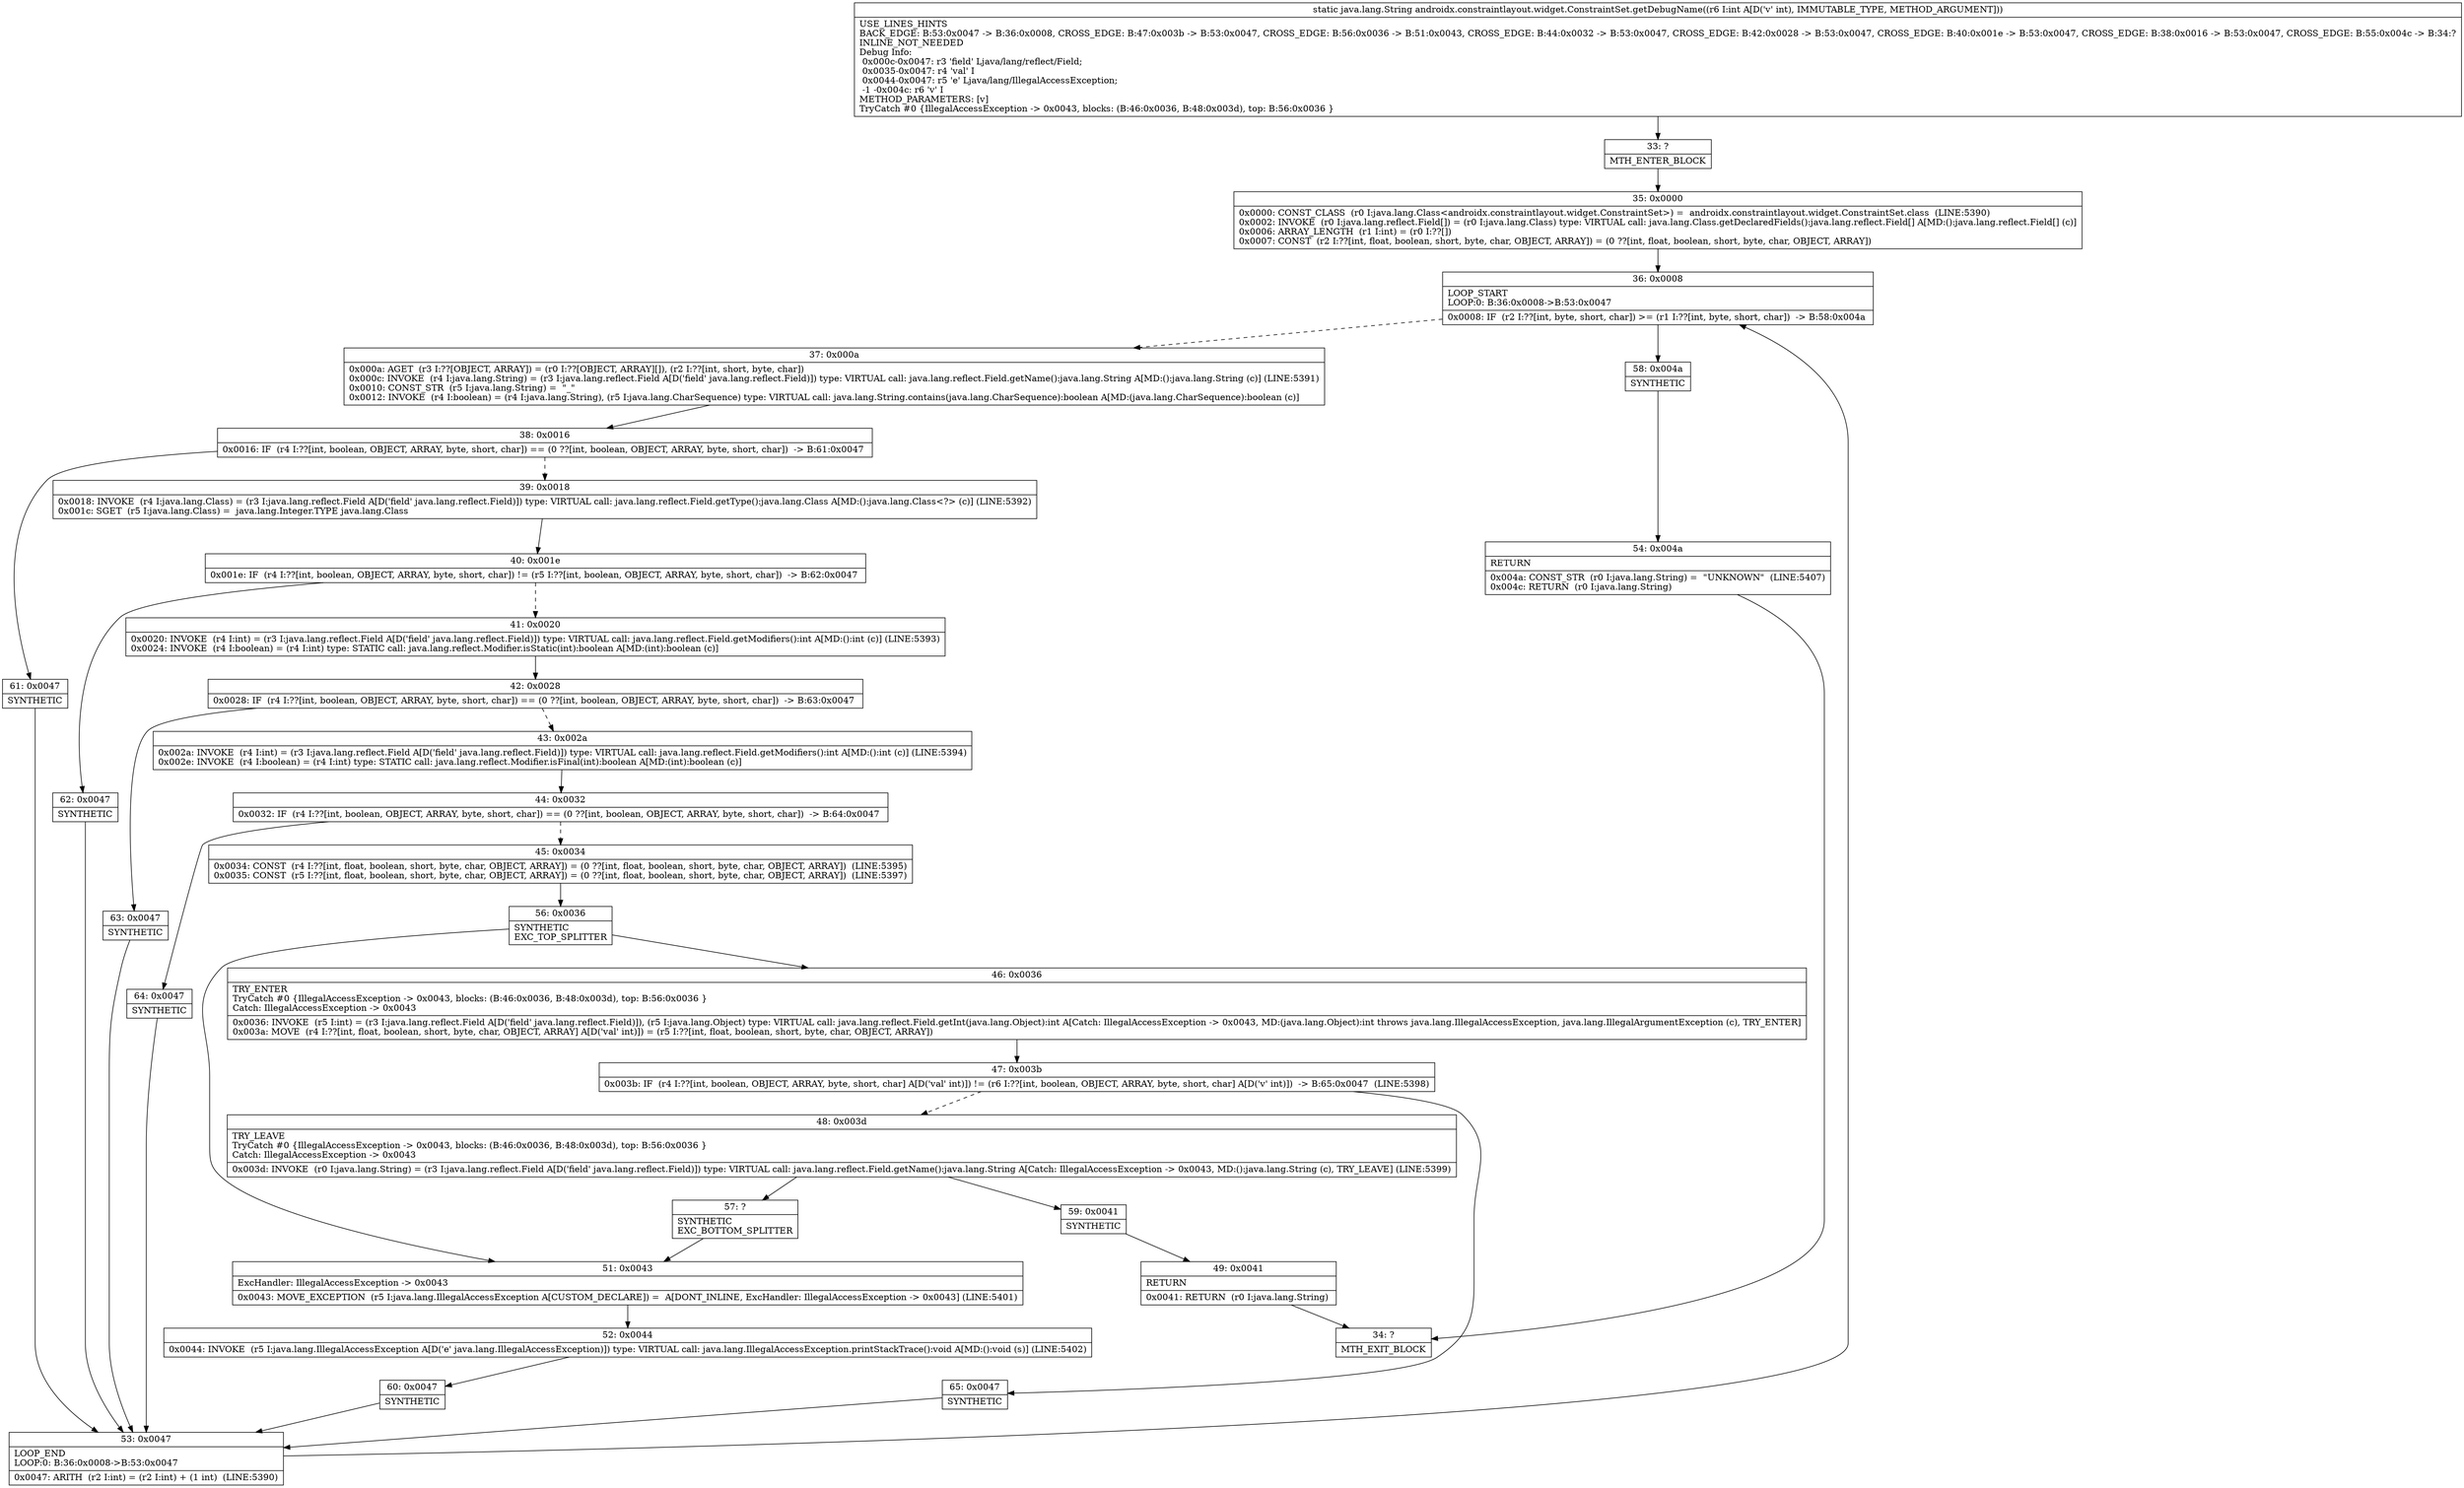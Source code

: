 digraph "CFG forandroidx.constraintlayout.widget.ConstraintSet.getDebugName(I)Ljava\/lang\/String;" {
Node_33 [shape=record,label="{33\:\ ?|MTH_ENTER_BLOCK\l}"];
Node_35 [shape=record,label="{35\:\ 0x0000|0x0000: CONST_CLASS  (r0 I:java.lang.Class\<androidx.constraintlayout.widget.ConstraintSet\>) =  androidx.constraintlayout.widget.ConstraintSet.class  (LINE:5390)\l0x0002: INVOKE  (r0 I:java.lang.reflect.Field[]) = (r0 I:java.lang.Class) type: VIRTUAL call: java.lang.Class.getDeclaredFields():java.lang.reflect.Field[] A[MD:():java.lang.reflect.Field[] (c)]\l0x0006: ARRAY_LENGTH  (r1 I:int) = (r0 I:??[]) \l0x0007: CONST  (r2 I:??[int, float, boolean, short, byte, char, OBJECT, ARRAY]) = (0 ??[int, float, boolean, short, byte, char, OBJECT, ARRAY]) \l}"];
Node_36 [shape=record,label="{36\:\ 0x0008|LOOP_START\lLOOP:0: B:36:0x0008\-\>B:53:0x0047\l|0x0008: IF  (r2 I:??[int, byte, short, char]) \>= (r1 I:??[int, byte, short, char])  \-\> B:58:0x004a \l}"];
Node_37 [shape=record,label="{37\:\ 0x000a|0x000a: AGET  (r3 I:??[OBJECT, ARRAY]) = (r0 I:??[OBJECT, ARRAY][]), (r2 I:??[int, short, byte, char]) \l0x000c: INVOKE  (r4 I:java.lang.String) = (r3 I:java.lang.reflect.Field A[D('field' java.lang.reflect.Field)]) type: VIRTUAL call: java.lang.reflect.Field.getName():java.lang.String A[MD:():java.lang.String (c)] (LINE:5391)\l0x0010: CONST_STR  (r5 I:java.lang.String) =  \"_\" \l0x0012: INVOKE  (r4 I:boolean) = (r4 I:java.lang.String), (r5 I:java.lang.CharSequence) type: VIRTUAL call: java.lang.String.contains(java.lang.CharSequence):boolean A[MD:(java.lang.CharSequence):boolean (c)]\l}"];
Node_38 [shape=record,label="{38\:\ 0x0016|0x0016: IF  (r4 I:??[int, boolean, OBJECT, ARRAY, byte, short, char]) == (0 ??[int, boolean, OBJECT, ARRAY, byte, short, char])  \-\> B:61:0x0047 \l}"];
Node_39 [shape=record,label="{39\:\ 0x0018|0x0018: INVOKE  (r4 I:java.lang.Class) = (r3 I:java.lang.reflect.Field A[D('field' java.lang.reflect.Field)]) type: VIRTUAL call: java.lang.reflect.Field.getType():java.lang.Class A[MD:():java.lang.Class\<?\> (c)] (LINE:5392)\l0x001c: SGET  (r5 I:java.lang.Class) =  java.lang.Integer.TYPE java.lang.Class \l}"];
Node_40 [shape=record,label="{40\:\ 0x001e|0x001e: IF  (r4 I:??[int, boolean, OBJECT, ARRAY, byte, short, char]) != (r5 I:??[int, boolean, OBJECT, ARRAY, byte, short, char])  \-\> B:62:0x0047 \l}"];
Node_41 [shape=record,label="{41\:\ 0x0020|0x0020: INVOKE  (r4 I:int) = (r3 I:java.lang.reflect.Field A[D('field' java.lang.reflect.Field)]) type: VIRTUAL call: java.lang.reflect.Field.getModifiers():int A[MD:():int (c)] (LINE:5393)\l0x0024: INVOKE  (r4 I:boolean) = (r4 I:int) type: STATIC call: java.lang.reflect.Modifier.isStatic(int):boolean A[MD:(int):boolean (c)]\l}"];
Node_42 [shape=record,label="{42\:\ 0x0028|0x0028: IF  (r4 I:??[int, boolean, OBJECT, ARRAY, byte, short, char]) == (0 ??[int, boolean, OBJECT, ARRAY, byte, short, char])  \-\> B:63:0x0047 \l}"];
Node_43 [shape=record,label="{43\:\ 0x002a|0x002a: INVOKE  (r4 I:int) = (r3 I:java.lang.reflect.Field A[D('field' java.lang.reflect.Field)]) type: VIRTUAL call: java.lang.reflect.Field.getModifiers():int A[MD:():int (c)] (LINE:5394)\l0x002e: INVOKE  (r4 I:boolean) = (r4 I:int) type: STATIC call: java.lang.reflect.Modifier.isFinal(int):boolean A[MD:(int):boolean (c)]\l}"];
Node_44 [shape=record,label="{44\:\ 0x0032|0x0032: IF  (r4 I:??[int, boolean, OBJECT, ARRAY, byte, short, char]) == (0 ??[int, boolean, OBJECT, ARRAY, byte, short, char])  \-\> B:64:0x0047 \l}"];
Node_45 [shape=record,label="{45\:\ 0x0034|0x0034: CONST  (r4 I:??[int, float, boolean, short, byte, char, OBJECT, ARRAY]) = (0 ??[int, float, boolean, short, byte, char, OBJECT, ARRAY])  (LINE:5395)\l0x0035: CONST  (r5 I:??[int, float, boolean, short, byte, char, OBJECT, ARRAY]) = (0 ??[int, float, boolean, short, byte, char, OBJECT, ARRAY])  (LINE:5397)\l}"];
Node_56 [shape=record,label="{56\:\ 0x0036|SYNTHETIC\lEXC_TOP_SPLITTER\l}"];
Node_46 [shape=record,label="{46\:\ 0x0036|TRY_ENTER\lTryCatch #0 \{IllegalAccessException \-\> 0x0043, blocks: (B:46:0x0036, B:48:0x003d), top: B:56:0x0036 \}\lCatch: IllegalAccessException \-\> 0x0043\l|0x0036: INVOKE  (r5 I:int) = (r3 I:java.lang.reflect.Field A[D('field' java.lang.reflect.Field)]), (r5 I:java.lang.Object) type: VIRTUAL call: java.lang.reflect.Field.getInt(java.lang.Object):int A[Catch: IllegalAccessException \-\> 0x0043, MD:(java.lang.Object):int throws java.lang.IllegalAccessException, java.lang.IllegalArgumentException (c), TRY_ENTER]\l0x003a: MOVE  (r4 I:??[int, float, boolean, short, byte, char, OBJECT, ARRAY] A[D('val' int)]) = (r5 I:??[int, float, boolean, short, byte, char, OBJECT, ARRAY]) \l}"];
Node_47 [shape=record,label="{47\:\ 0x003b|0x003b: IF  (r4 I:??[int, boolean, OBJECT, ARRAY, byte, short, char] A[D('val' int)]) != (r6 I:??[int, boolean, OBJECT, ARRAY, byte, short, char] A[D('v' int)])  \-\> B:65:0x0047  (LINE:5398)\l}"];
Node_48 [shape=record,label="{48\:\ 0x003d|TRY_LEAVE\lTryCatch #0 \{IllegalAccessException \-\> 0x0043, blocks: (B:46:0x0036, B:48:0x003d), top: B:56:0x0036 \}\lCatch: IllegalAccessException \-\> 0x0043\l|0x003d: INVOKE  (r0 I:java.lang.String) = (r3 I:java.lang.reflect.Field A[D('field' java.lang.reflect.Field)]) type: VIRTUAL call: java.lang.reflect.Field.getName():java.lang.String A[Catch: IllegalAccessException \-\> 0x0043, MD:():java.lang.String (c), TRY_LEAVE] (LINE:5399)\l}"];
Node_57 [shape=record,label="{57\:\ ?|SYNTHETIC\lEXC_BOTTOM_SPLITTER\l}"];
Node_59 [shape=record,label="{59\:\ 0x0041|SYNTHETIC\l}"];
Node_49 [shape=record,label="{49\:\ 0x0041|RETURN\l|0x0041: RETURN  (r0 I:java.lang.String) \l}"];
Node_34 [shape=record,label="{34\:\ ?|MTH_EXIT_BLOCK\l}"];
Node_65 [shape=record,label="{65\:\ 0x0047|SYNTHETIC\l}"];
Node_53 [shape=record,label="{53\:\ 0x0047|LOOP_END\lLOOP:0: B:36:0x0008\-\>B:53:0x0047\l|0x0047: ARITH  (r2 I:int) = (r2 I:int) + (1 int)  (LINE:5390)\l}"];
Node_51 [shape=record,label="{51\:\ 0x0043|ExcHandler: IllegalAccessException \-\> 0x0043\l|0x0043: MOVE_EXCEPTION  (r5 I:java.lang.IllegalAccessException A[CUSTOM_DECLARE]) =  A[DONT_INLINE, ExcHandler: IllegalAccessException \-\> 0x0043] (LINE:5401)\l}"];
Node_52 [shape=record,label="{52\:\ 0x0044|0x0044: INVOKE  (r5 I:java.lang.IllegalAccessException A[D('e' java.lang.IllegalAccessException)]) type: VIRTUAL call: java.lang.IllegalAccessException.printStackTrace():void A[MD:():void (s)] (LINE:5402)\l}"];
Node_60 [shape=record,label="{60\:\ 0x0047|SYNTHETIC\l}"];
Node_64 [shape=record,label="{64\:\ 0x0047|SYNTHETIC\l}"];
Node_63 [shape=record,label="{63\:\ 0x0047|SYNTHETIC\l}"];
Node_62 [shape=record,label="{62\:\ 0x0047|SYNTHETIC\l}"];
Node_61 [shape=record,label="{61\:\ 0x0047|SYNTHETIC\l}"];
Node_58 [shape=record,label="{58\:\ 0x004a|SYNTHETIC\l}"];
Node_54 [shape=record,label="{54\:\ 0x004a|RETURN\l|0x004a: CONST_STR  (r0 I:java.lang.String) =  \"UNKNOWN\"  (LINE:5407)\l0x004c: RETURN  (r0 I:java.lang.String) \l}"];
MethodNode[shape=record,label="{static java.lang.String androidx.constraintlayout.widget.ConstraintSet.getDebugName((r6 I:int A[D('v' int), IMMUTABLE_TYPE, METHOD_ARGUMENT]))  | USE_LINES_HINTS\lBACK_EDGE: B:53:0x0047 \-\> B:36:0x0008, CROSS_EDGE: B:47:0x003b \-\> B:53:0x0047, CROSS_EDGE: B:56:0x0036 \-\> B:51:0x0043, CROSS_EDGE: B:44:0x0032 \-\> B:53:0x0047, CROSS_EDGE: B:42:0x0028 \-\> B:53:0x0047, CROSS_EDGE: B:40:0x001e \-\> B:53:0x0047, CROSS_EDGE: B:38:0x0016 \-\> B:53:0x0047, CROSS_EDGE: B:55:0x004c \-\> B:34:?\lINLINE_NOT_NEEDED\lDebug Info:\l  0x000c\-0x0047: r3 'field' Ljava\/lang\/reflect\/Field;\l  0x0035\-0x0047: r4 'val' I\l  0x0044\-0x0047: r5 'e' Ljava\/lang\/IllegalAccessException;\l  \-1 \-0x004c: r6 'v' I\lMETHOD_PARAMETERS: [v]\lTryCatch #0 \{IllegalAccessException \-\> 0x0043, blocks: (B:46:0x0036, B:48:0x003d), top: B:56:0x0036 \}\l}"];
MethodNode -> Node_33;Node_33 -> Node_35;
Node_35 -> Node_36;
Node_36 -> Node_37[style=dashed];
Node_36 -> Node_58;
Node_37 -> Node_38;
Node_38 -> Node_39[style=dashed];
Node_38 -> Node_61;
Node_39 -> Node_40;
Node_40 -> Node_41[style=dashed];
Node_40 -> Node_62;
Node_41 -> Node_42;
Node_42 -> Node_43[style=dashed];
Node_42 -> Node_63;
Node_43 -> Node_44;
Node_44 -> Node_45[style=dashed];
Node_44 -> Node_64;
Node_45 -> Node_56;
Node_56 -> Node_46;
Node_56 -> Node_51;
Node_46 -> Node_47;
Node_47 -> Node_48[style=dashed];
Node_47 -> Node_65;
Node_48 -> Node_57;
Node_48 -> Node_59;
Node_57 -> Node_51;
Node_59 -> Node_49;
Node_49 -> Node_34;
Node_65 -> Node_53;
Node_53 -> Node_36;
Node_51 -> Node_52;
Node_52 -> Node_60;
Node_60 -> Node_53;
Node_64 -> Node_53;
Node_63 -> Node_53;
Node_62 -> Node_53;
Node_61 -> Node_53;
Node_58 -> Node_54;
Node_54 -> Node_34;
}

